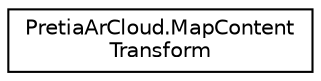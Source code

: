 digraph "Graphical Class Hierarchy"
{
 // LATEX_PDF_SIZE
  edge [fontname="Helvetica",fontsize="10",labelfontname="Helvetica",labelfontsize="10"];
  node [fontname="Helvetica",fontsize="10",shape=record];
  rankdir="LR";
  Node0 [label="PretiaArCloud.MapContent\lTransform",height=0.2,width=0.4,color="black", fillcolor="white", style="filled",URL="$classPretiaArCloud_1_1MapContentTransform.html",tooltip=" "];
}
